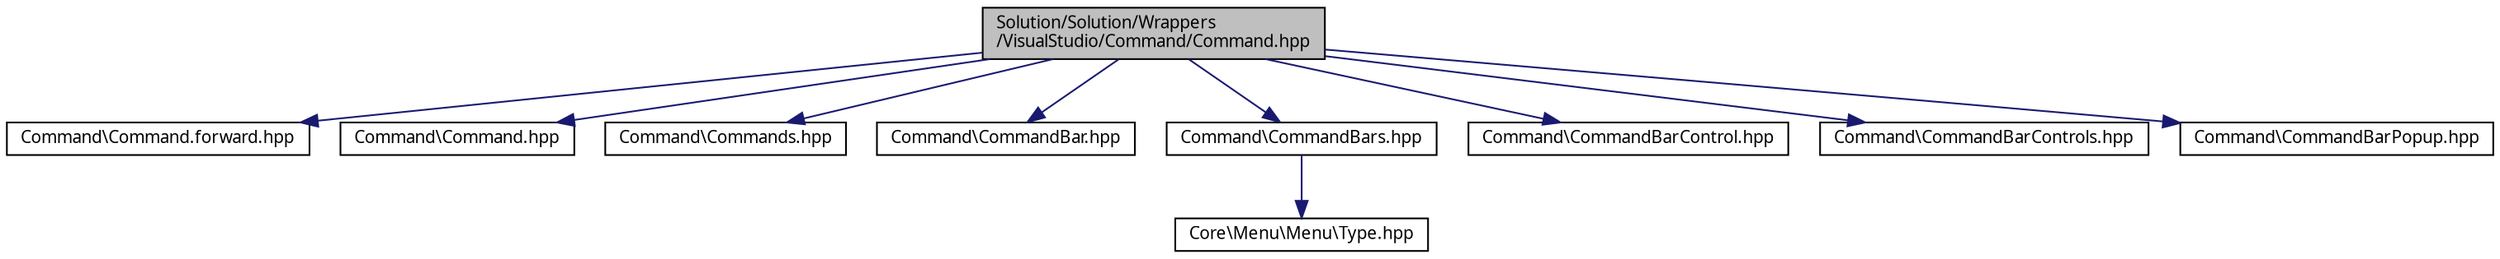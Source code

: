 digraph "Solution/Solution/Wrappers/VisualStudio/Command/Command.hpp"
{
 // INTERACTIVE_SVG=YES
  edge [fontname="Verdana",fontsize="10",labelfontname="Verdana",labelfontsize="10"];
  node [fontname="Verdana",fontsize="10",shape=record];
  Node1 [label="Solution/Solution/Wrappers\l/VisualStudio/Command/Command.hpp",height=0.2,width=0.4,color="black", fillcolor="grey75", style="filled", fontcolor="black"];
  Node1 -> Node2 [color="midnightblue",fontsize="10",style="solid",fontname="Verdana"];
  Node2 [label="Command\\Command.forward.hpp",height=0.2,width=0.4,color="black", fillcolor="white", style="filled",URL="$_command_8forward_8hpp_source.html"];
  Node1 -> Node3 [color="midnightblue",fontsize="10",style="solid",fontname="Verdana"];
  Node3 [label="Command\\Command.hpp",height=0.2,width=0.4,color="black", fillcolor="white", style="filled",URL="$_command_2_command_8hpp_source.html"];
  Node1 -> Node4 [color="midnightblue",fontsize="10",style="solid",fontname="Verdana"];
  Node4 [label="Command\\Commands.hpp",height=0.2,width=0.4,color="black", fillcolor="white", style="filled",URL="$_wrappers_2_visual_studio_2_command_2_command_2_commands_8hpp_source.html"];
  Node1 -> Node5 [color="midnightblue",fontsize="10",style="solid",fontname="Verdana"];
  Node5 [label="Command\\CommandBar.hpp",height=0.2,width=0.4,color="black", fillcolor="white", style="filled",URL="$_command_bar_8hpp_source.html"];
  Node1 -> Node6 [color="midnightblue",fontsize="10",style="solid",fontname="Verdana"];
  Node6 [label="Command\\CommandBars.hpp",height=0.2,width=0.4,color="black", fillcolor="white", style="filled",URL="$_command_bars_8hpp_source.html"];
  Node6 -> Node7 [color="midnightblue",fontsize="10",style="solid",fontname="Verdana"];
  Node7 [label="Core\\Menu\\Menu\\Type.hpp",height=0.2,width=0.4,color="black", fillcolor="white", style="filled",URL="$_type_8hpp_source.html"];
  Node1 -> Node8 [color="midnightblue",fontsize="10",style="solid",fontname="Verdana"];
  Node8 [label="Command\\CommandBarControl.hpp",height=0.2,width=0.4,color="black", fillcolor="white", style="filled",URL="$_command_bar_control_8hpp_source.html"];
  Node1 -> Node9 [color="midnightblue",fontsize="10",style="solid",fontname="Verdana"];
  Node9 [label="Command\\CommandBarControls.hpp",height=0.2,width=0.4,color="black", fillcolor="white", style="filled",URL="$_command_bar_controls_8hpp_source.html"];
  Node1 -> Node10 [color="midnightblue",fontsize="10",style="solid",fontname="Verdana"];
  Node10 [label="Command\\CommandBarPopup.hpp",height=0.2,width=0.4,color="black", fillcolor="white", style="filled",URL="$_command_bar_popup_8hpp_source.html"];
}

